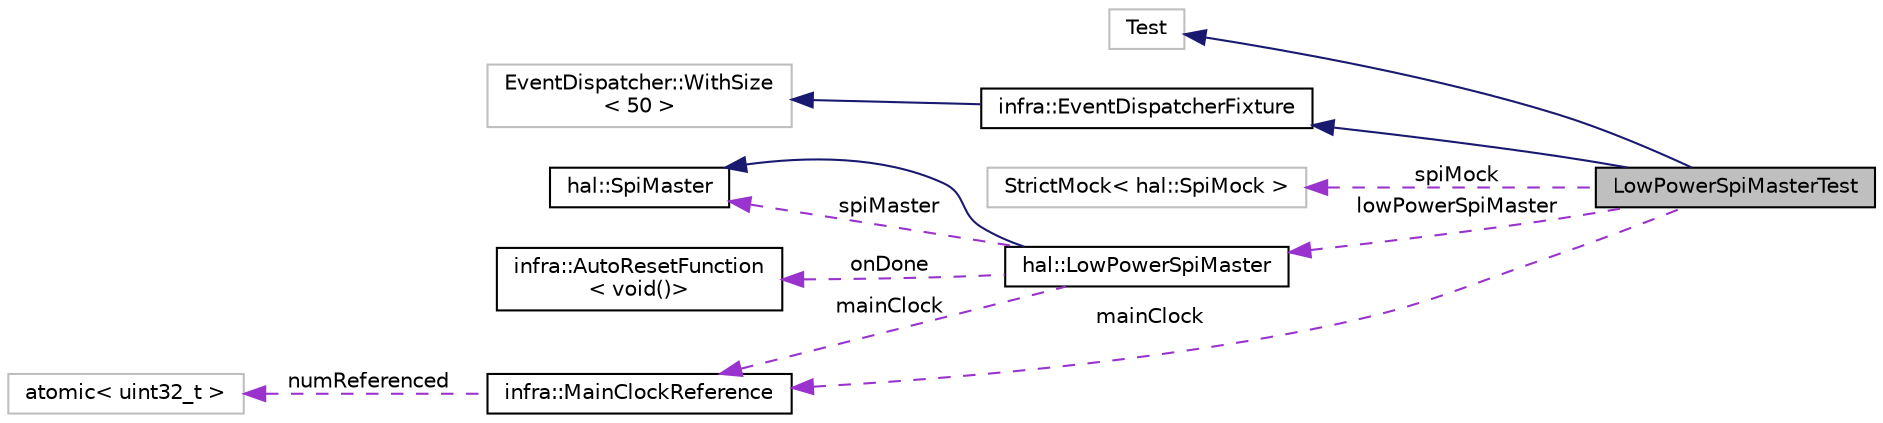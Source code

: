 digraph "LowPowerSpiMasterTest"
{
 // INTERACTIVE_SVG=YES
  edge [fontname="Helvetica",fontsize="10",labelfontname="Helvetica",labelfontsize="10"];
  node [fontname="Helvetica",fontsize="10",shape=record];
  rankdir="LR";
  Node4 [label="LowPowerSpiMasterTest",height=0.2,width=0.4,color="black", fillcolor="grey75", style="filled", fontcolor="black"];
  Node5 -> Node4 [dir="back",color="midnightblue",fontsize="10",style="solid",fontname="Helvetica"];
  Node5 [label="Test",height=0.2,width=0.4,color="grey75", fillcolor="white", style="filled"];
  Node6 -> Node4 [dir="back",color="midnightblue",fontsize="10",style="solid",fontname="Helvetica"];
  Node6 [label="infra::EventDispatcherFixture",height=0.2,width=0.4,color="black", fillcolor="white", style="filled",URL="$dd/df4/classinfra_1_1_event_dispatcher_fixture.html"];
  Node7 -> Node6 [dir="back",color="midnightblue",fontsize="10",style="solid",fontname="Helvetica"];
  Node7 [label="EventDispatcher::WithSize\l\< 50 \>",height=0.2,width=0.4,color="grey75", fillcolor="white", style="filled"];
  Node8 -> Node4 [dir="back",color="darkorchid3",fontsize="10",style="dashed",label=" spiMock" ,fontname="Helvetica"];
  Node8 [label="StrictMock\< hal::SpiMock \>",height=0.2,width=0.4,color="grey75", fillcolor="white", style="filled"];
  Node9 -> Node4 [dir="back",color="darkorchid3",fontsize="10",style="dashed",label=" mainClock" ,fontname="Helvetica"];
  Node9 [label="infra::MainClockReference",height=0.2,width=0.4,color="black", fillcolor="white", style="filled",URL="$d3/d8e/classinfra_1_1_main_clock_reference.html"];
  Node10 -> Node9 [dir="back",color="darkorchid3",fontsize="10",style="dashed",label=" numReferenced" ,fontname="Helvetica"];
  Node10 [label="atomic\< uint32_t \>",height=0.2,width=0.4,color="grey75", fillcolor="white", style="filled"];
  Node11 -> Node4 [dir="back",color="darkorchid3",fontsize="10",style="dashed",label=" lowPowerSpiMaster" ,fontname="Helvetica"];
  Node11 [label="hal::LowPowerSpiMaster",height=0.2,width=0.4,color="black", fillcolor="white", style="filled",URL="$db/d18/classhal_1_1_low_power_spi_master.html"];
  Node12 -> Node11 [dir="back",color="midnightblue",fontsize="10",style="solid",fontname="Helvetica"];
  Node12 [label="hal::SpiMaster",height=0.2,width=0.4,color="black", fillcolor="white", style="filled",URL="$dd/da3/classhal_1_1_spi_master.html"];
  Node13 -> Node11 [dir="back",color="darkorchid3",fontsize="10",style="dashed",label=" onDone" ,fontname="Helvetica"];
  Node13 [label="infra::AutoResetFunction\l\< void()\>",height=0.2,width=0.4,color="black", fillcolor="white", style="filled",URL="$d5/d33/classinfra_1_1_auto_reset_function.html"];
  Node12 -> Node11 [dir="back",color="darkorchid3",fontsize="10",style="dashed",label=" spiMaster" ,fontname="Helvetica"];
  Node9 -> Node11 [dir="back",color="darkorchid3",fontsize="10",style="dashed",label=" mainClock" ,fontname="Helvetica"];
}
